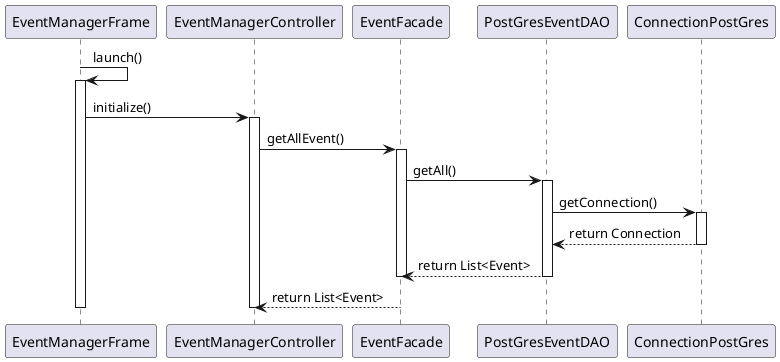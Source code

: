 
@startuml initialize-manager

EventManagerFrame -> EventManagerFrame : launch()
activate EventManagerFrame

EventManagerFrame -> EventManagerController: initialize()
activate EventManagerController

EventManagerController -> EventFacade: getAllEvent()
activate EventFacade

EventFacade -> PostGresEventDAO : getAll()
activate PostGresEventDAO

PostGresEventDAO -> ConnectionPostGres : getConnection()
activate ConnectionPostGres
ConnectionPostGres --> PostGresEventDAO : return Connection
deactivate ConnectionPostGres
PostGresEventDAO --> EventFacade : return List<Event>
deactivate PostGresEventDAO
deactivate EventFacade

EventFacade --> EventManagerController : return List<Event>
deactivate EventManagerController
deactivate EventManagerFrame

@enduml
